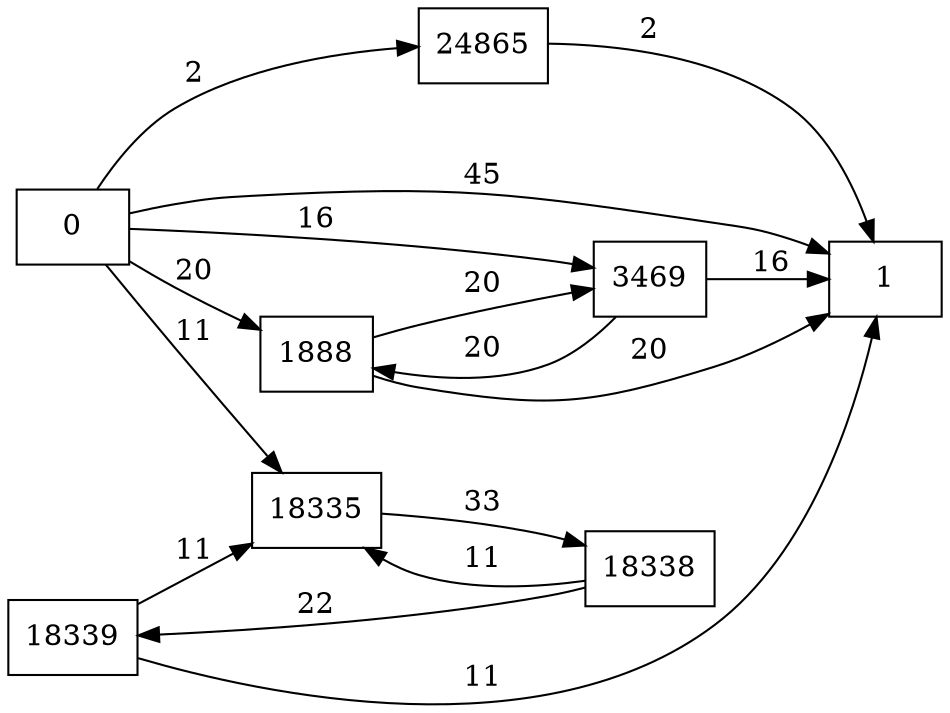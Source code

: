 digraph {
	graph [rankdir=LR]
	node [shape=rectangle]
	1888 -> 3469 [label=20]
	1888 -> 1 [label=20]
	3469 -> 1888 [label=20]
	3469 -> 1 [label=16]
	18335 -> 18338 [label=33]
	18338 -> 18339 [label=22]
	18338 -> 18335 [label=11]
	18339 -> 18335 [label=11]
	18339 -> 1 [label=11]
	24865 -> 1 [label=2]
	0 -> 1888 [label=20]
	0 -> 3469 [label=16]
	0 -> 1 [label=45]
	0 -> 18335 [label=11]
	0 -> 24865 [label=2]
}
